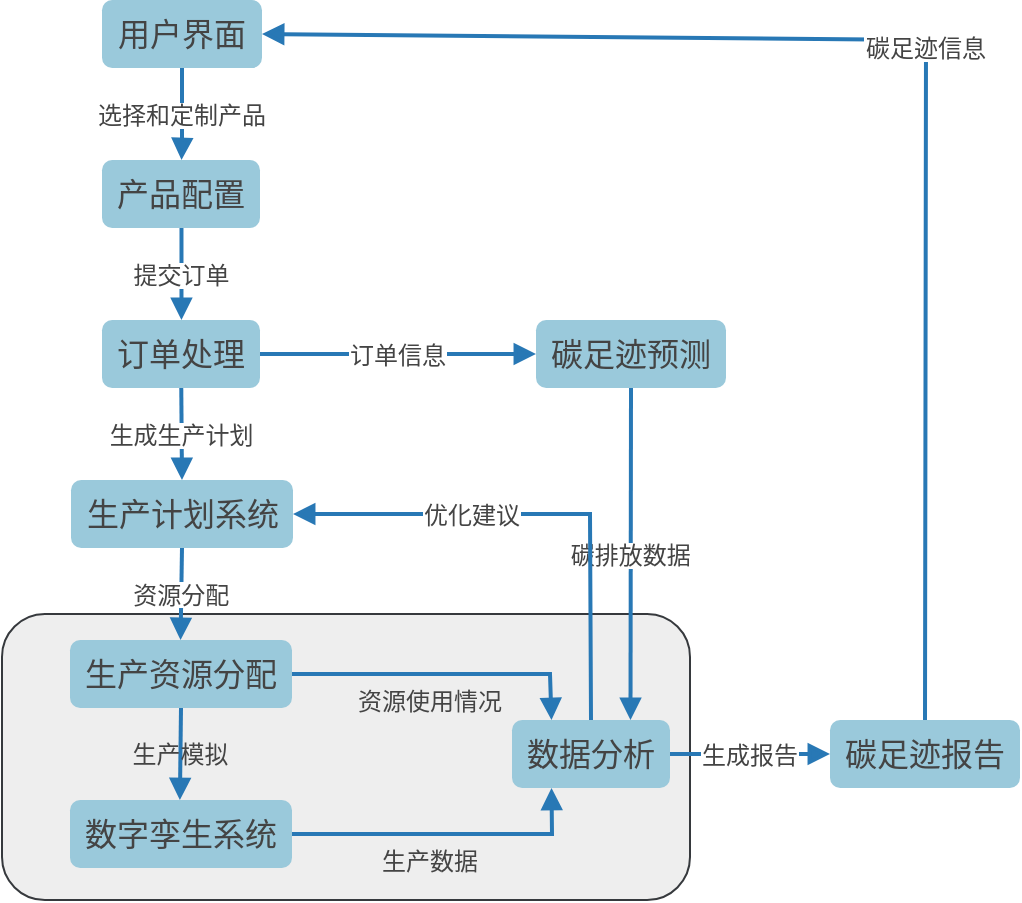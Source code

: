 <mxfile version="22.1.5" type="github">
  <diagram name="第 1 页" id="huQThDGv-8G8NNuIXjue">
    <mxGraphModel dx="545" dy="398" grid="1" gridSize="10" guides="1" tooltips="1" connect="1" arrows="1" fold="1" page="1" pageScale="1" pageWidth="827" pageHeight="1169" math="0" shadow="0">
      <root>
        <mxCell id="0" />
        <mxCell id="1" parent="0" />
        <mxCell id="dUvGVehSbr8Q-rEk_FQs-81" value="" style="rounded=1;whiteSpace=wrap;html=1;fontSize=16;fillColor=#eeeeee;strokeColor=#36393d;" vertex="1" parent="1">
          <mxGeometry x="176" y="1087" width="344" height="143" as="geometry" />
        </mxCell>
        <mxCell id="dUvGVehSbr8Q-rEk_FQs-15" value="用户界面" style="whiteSpace=wrap;strokeWidth=1;fontSize=16;fontFamily=Times New Roman;rounded=1;fillColor=#9ac9db;strokeColor=none;fontColor=#444444;" vertex="1" parent="1">
          <mxGeometry x="226" y="780" width="80" height="34" as="geometry" />
        </mxCell>
        <mxCell id="dUvGVehSbr8Q-rEk_FQs-16" value="产品配置" style="whiteSpace=wrap;strokeWidth=1;fontSize=16;fontFamily=Times New Roman;fillColor=#9ac9db;strokeColor=none;rounded=1;fontColor=#444444;" vertex="1" parent="1">
          <mxGeometry x="226" y="860" width="79" height="34" as="geometry" />
        </mxCell>
        <mxCell id="dUvGVehSbr8Q-rEk_FQs-17" value="订单处理" style="whiteSpace=wrap;strokeWidth=1;fontSize=16;fontFamily=Times New Roman;fillColor=#9ac9db;strokeColor=none;rounded=1;fontColor=#444444;" vertex="1" parent="1">
          <mxGeometry x="226" y="940" width="79" height="34" as="geometry" />
        </mxCell>
        <mxCell id="dUvGVehSbr8Q-rEk_FQs-18" value="生产计划系统" style="whiteSpace=wrap;strokeWidth=1;fontSize=16;fontFamily=Times New Roman;fillColor=#9ac9db;strokeColor=none;rounded=1;fontColor=#444444;" vertex="1" parent="1">
          <mxGeometry x="210.5" y="1020" width="111" height="34" as="geometry" />
        </mxCell>
        <mxCell id="dUvGVehSbr8Q-rEk_FQs-19" value="生产资源分配" style="whiteSpace=wrap;strokeWidth=1;fontSize=16;fontFamily=Times New Roman;fillColor=#9ac9db;strokeColor=none;rounded=1;fontColor=#444444;" vertex="1" parent="1">
          <mxGeometry x="210" y="1100" width="111" height="34" as="geometry" />
        </mxCell>
        <mxCell id="dUvGVehSbr8Q-rEk_FQs-20" value="数字孪生系统" style="whiteSpace=wrap;strokeWidth=1;fontSize=16;fontFamily=Times New Roman;fillColor=#9ac9db;strokeColor=none;rounded=1;fontColor=#444444;" vertex="1" parent="1">
          <mxGeometry x="210" y="1180" width="111" height="34" as="geometry" />
        </mxCell>
        <mxCell id="dUvGVehSbr8Q-rEk_FQs-25" value="碳足迹预测" style="whiteSpace=wrap;strokeWidth=1;fontSize=16;fontFamily=Times New Roman;fillColor=#9ac9db;strokeColor=none;rounded=1;fontColor=#444444;" vertex="1" parent="1">
          <mxGeometry x="443" y="940" width="95" height="34" as="geometry" />
        </mxCell>
        <mxCell id="dUvGVehSbr8Q-rEk_FQs-26" value="数据分析" style="whiteSpace=wrap;strokeWidth=1;fontSize=16;fontFamily=Times New Roman;fillColor=#9ac9db;strokeColor=none;rounded=1;fontColor=#444444;" vertex="1" parent="1">
          <mxGeometry x="431" y="1140" width="79" height="34" as="geometry" />
        </mxCell>
        <mxCell id="dUvGVehSbr8Q-rEk_FQs-27" value="碳足迹报告" style="whiteSpace=wrap;strokeWidth=1;fontSize=16;fontFamily=Times New Roman;fillColor=#9ac9db;strokeColor=none;rounded=1;fontColor=#444444;" vertex="1" parent="1">
          <mxGeometry x="590" y="1140" width="95" height="34" as="geometry" />
        </mxCell>
        <mxCell id="dUvGVehSbr8Q-rEk_FQs-29" value="选择和定制产品" style="startArrow=none;endArrow=block;entryX=0.503;entryY=0.006;rounded=0;fontSize=12;fontFamily=Times New Roman;strokeColor=#2878b5;strokeWidth=2;fontColor=#444444;" edge="1" parent="1" source="dUvGVehSbr8Q-rEk_FQs-15" target="dUvGVehSbr8Q-rEk_FQs-16">
          <mxGeometry relative="1" as="geometry">
            <Array as="points">
              <mxPoint x="266" y="853" />
            </Array>
          </mxGeometry>
        </mxCell>
        <mxCell id="dUvGVehSbr8Q-rEk_FQs-30" value="提交订单" style="curved=1;startArrow=none;endArrow=block;exitX=0.503;exitY=0.994;entryX=0.503;entryY=0.011;rounded=0;fontSize=12;fontFamily=Times New Roman;strokeColor=#2878b5;strokeWidth=2;fontColor=#444444;" edge="1" parent="1" source="dUvGVehSbr8Q-rEk_FQs-16" target="dUvGVehSbr8Q-rEk_FQs-17">
          <mxGeometry relative="1" as="geometry">
            <Array as="points" />
          </mxGeometry>
        </mxCell>
        <mxCell id="dUvGVehSbr8Q-rEk_FQs-31" value="生成生产计划" style="startArrow=none;endArrow=block;entryX=0.5;entryY=-0.013;rounded=0;fontSize=12;fontFamily=Times New Roman;strokeColor=#2878b5;strokeWidth=2;fontColor=#444444;" edge="1" parent="1" source="dUvGVehSbr8Q-rEk_FQs-17" target="dUvGVehSbr8Q-rEk_FQs-18">
          <mxGeometry x="-0.006" relative="1" as="geometry">
            <Array as="points" />
            <mxPoint as="offset" />
          </mxGeometry>
        </mxCell>
        <mxCell id="dUvGVehSbr8Q-rEk_FQs-32" value="资源分配" style="startArrow=none;endArrow=block;exitX=0.5;exitY=1;entryX=0.498;entryY=-0.007;rounded=0;fontSize=12;exitDx=0;exitDy=0;fontFamily=Times New Roman;strokeColor=#2878b5;strokeWidth=2;fontColor=#444444;" edge="1" parent="1" source="dUvGVehSbr8Q-rEk_FQs-18" target="dUvGVehSbr8Q-rEk_FQs-19">
          <mxGeometry relative="1" as="geometry">
            <Array as="points" />
          </mxGeometry>
        </mxCell>
        <mxCell id="dUvGVehSbr8Q-rEk_FQs-33" value="生产模拟" style="startArrow=none;endArrow=block;exitX=0.5;exitY=1;entryX=0.495;entryY=-0.002;rounded=0;fontSize=12;exitDx=0;exitDy=0;fontFamily=Times New Roman;strokeColor=#2878b5;strokeWidth=2;fontColor=#444444;labelBackgroundColor=none;" edge="1" parent="1" source="dUvGVehSbr8Q-rEk_FQs-19" target="dUvGVehSbr8Q-rEk_FQs-20">
          <mxGeometry x="-0.011" relative="1" as="geometry">
            <Array as="points" />
            <mxPoint as="offset" />
          </mxGeometry>
        </mxCell>
        <mxCell id="dUvGVehSbr8Q-rEk_FQs-38" value="订单信息" style="startArrow=none;endArrow=block;exitX=1;exitY=0.5;entryX=0;entryY=0.5;rounded=0;fontSize=12;exitDx=0;exitDy=0;entryDx=0;entryDy=0;fontFamily=Times New Roman;strokeColor=#2878b5;strokeWidth=2;fontColor=#444444;" edge="1" parent="1" source="dUvGVehSbr8Q-rEk_FQs-17" target="dUvGVehSbr8Q-rEk_FQs-25">
          <mxGeometry x="-0.001" relative="1" as="geometry">
            <Array as="points" />
            <mxPoint as="offset" />
          </mxGeometry>
        </mxCell>
        <mxCell id="dUvGVehSbr8Q-rEk_FQs-39" value="碳排放数据" style="startArrow=none;endArrow=block;exitX=0.5;exitY=1;entryX=0.75;entryY=0;rounded=0;fontSize=12;entryDx=0;entryDy=0;exitDx=0;exitDy=0;fontFamily=Times New Roman;strokeColor=#2878b5;strokeWidth=2;fontColor=#444444;" edge="1" parent="1" source="dUvGVehSbr8Q-rEk_FQs-25" target="dUvGVehSbr8Q-rEk_FQs-26">
          <mxGeometry relative="1" as="geometry">
            <Array as="points" />
          </mxGeometry>
        </mxCell>
        <mxCell id="dUvGVehSbr8Q-rEk_FQs-40" value="生成报告" style="startArrow=none;endArrow=block;exitX=1;exitY=0.5;entryX=0;entryY=0.5;rounded=0;fontSize=12;exitDx=0;exitDy=0;entryDx=0;entryDy=0;fontFamily=Times New Roman;strokeColor=#2878b5;strokeWidth=2;fontColor=#444444;" edge="1" parent="1" source="dUvGVehSbr8Q-rEk_FQs-26" target="dUvGVehSbr8Q-rEk_FQs-27">
          <mxGeometry x="0.005" relative="1" as="geometry">
            <Array as="points" />
            <mxPoint as="offset" />
          </mxGeometry>
        </mxCell>
        <mxCell id="dUvGVehSbr8Q-rEk_FQs-41" value="碳足迹信息" style="startArrow=none;endArrow=block;exitX=0.5;exitY=0;entryX=1;entryY=0.5;rounded=0;fontSize=12;exitDx=0;exitDy=0;entryDx=0;entryDy=0;fontFamily=Times New Roman;strokeColor=#2878b5;strokeWidth=2;fontColor=#444444;" edge="1" parent="1" source="dUvGVehSbr8Q-rEk_FQs-27" target="dUvGVehSbr8Q-rEk_FQs-15">
          <mxGeometry x="0.001" relative="1" as="geometry">
            <Array as="points">
              <mxPoint x="638" y="800" />
            </Array>
            <mxPoint as="offset" />
          </mxGeometry>
        </mxCell>
        <mxCell id="dUvGVehSbr8Q-rEk_FQs-42" value="资源使用情况" style="startArrow=none;endArrow=block;exitX=1;exitY=0.5;entryX=0.25;entryY=0;rounded=0;fontSize=12;entryDx=0;entryDy=0;exitDx=0;exitDy=0;fontFamily=Times New Roman;strokeColor=#2878b5;strokeWidth=2;fontColor=#444444;labelBackgroundColor=none;" edge="1" parent="1" source="dUvGVehSbr8Q-rEk_FQs-19" target="dUvGVehSbr8Q-rEk_FQs-26">
          <mxGeometry x="-0.092" y="-13" relative="1" as="geometry">
            <Array as="points">
              <mxPoint x="450" y="1117" />
            </Array>
            <mxPoint as="offset" />
          </mxGeometry>
        </mxCell>
        <mxCell id="dUvGVehSbr8Q-rEk_FQs-43" value="生产数据" style="startArrow=none;endArrow=block;exitX=1;exitY=0.5;entryX=0.25;entryY=1;rounded=0;fontSize=12;entryDx=0;entryDy=0;exitDx=0;exitDy=0;fontFamily=Times New Roman;strokeColor=#2878b5;strokeWidth=2;fontColor=#444444;labelBackgroundColor=none;" edge="1" parent="1" source="dUvGVehSbr8Q-rEk_FQs-20" target="dUvGVehSbr8Q-rEk_FQs-26">
          <mxGeometry x="-0.098" y="-13" relative="1" as="geometry">
            <Array as="points">
              <mxPoint x="451" y="1197" />
            </Array>
            <mxPoint as="offset" />
          </mxGeometry>
        </mxCell>
        <mxCell id="dUvGVehSbr8Q-rEk_FQs-44" value="优化建议" style="startArrow=none;endArrow=block;entryX=1;entryY=0.5;rounded=0;fontSize=12;entryDx=0;entryDy=0;exitX=0.5;exitY=0;exitDx=0;exitDy=0;fontFamily=Times New Roman;strokeColor=#2878b5;strokeWidth=2;fontColor=#444444;" edge="1" parent="1" source="dUvGVehSbr8Q-rEk_FQs-26" target="dUvGVehSbr8Q-rEk_FQs-18">
          <mxGeometry x="0.289" relative="1" as="geometry">
            <Array as="points">
              <mxPoint x="470" y="1037" />
            </Array>
            <mxPoint x="317" y="1295" as="sourcePoint" />
            <mxPoint as="offset" />
          </mxGeometry>
        </mxCell>
      </root>
    </mxGraphModel>
  </diagram>
</mxfile>
